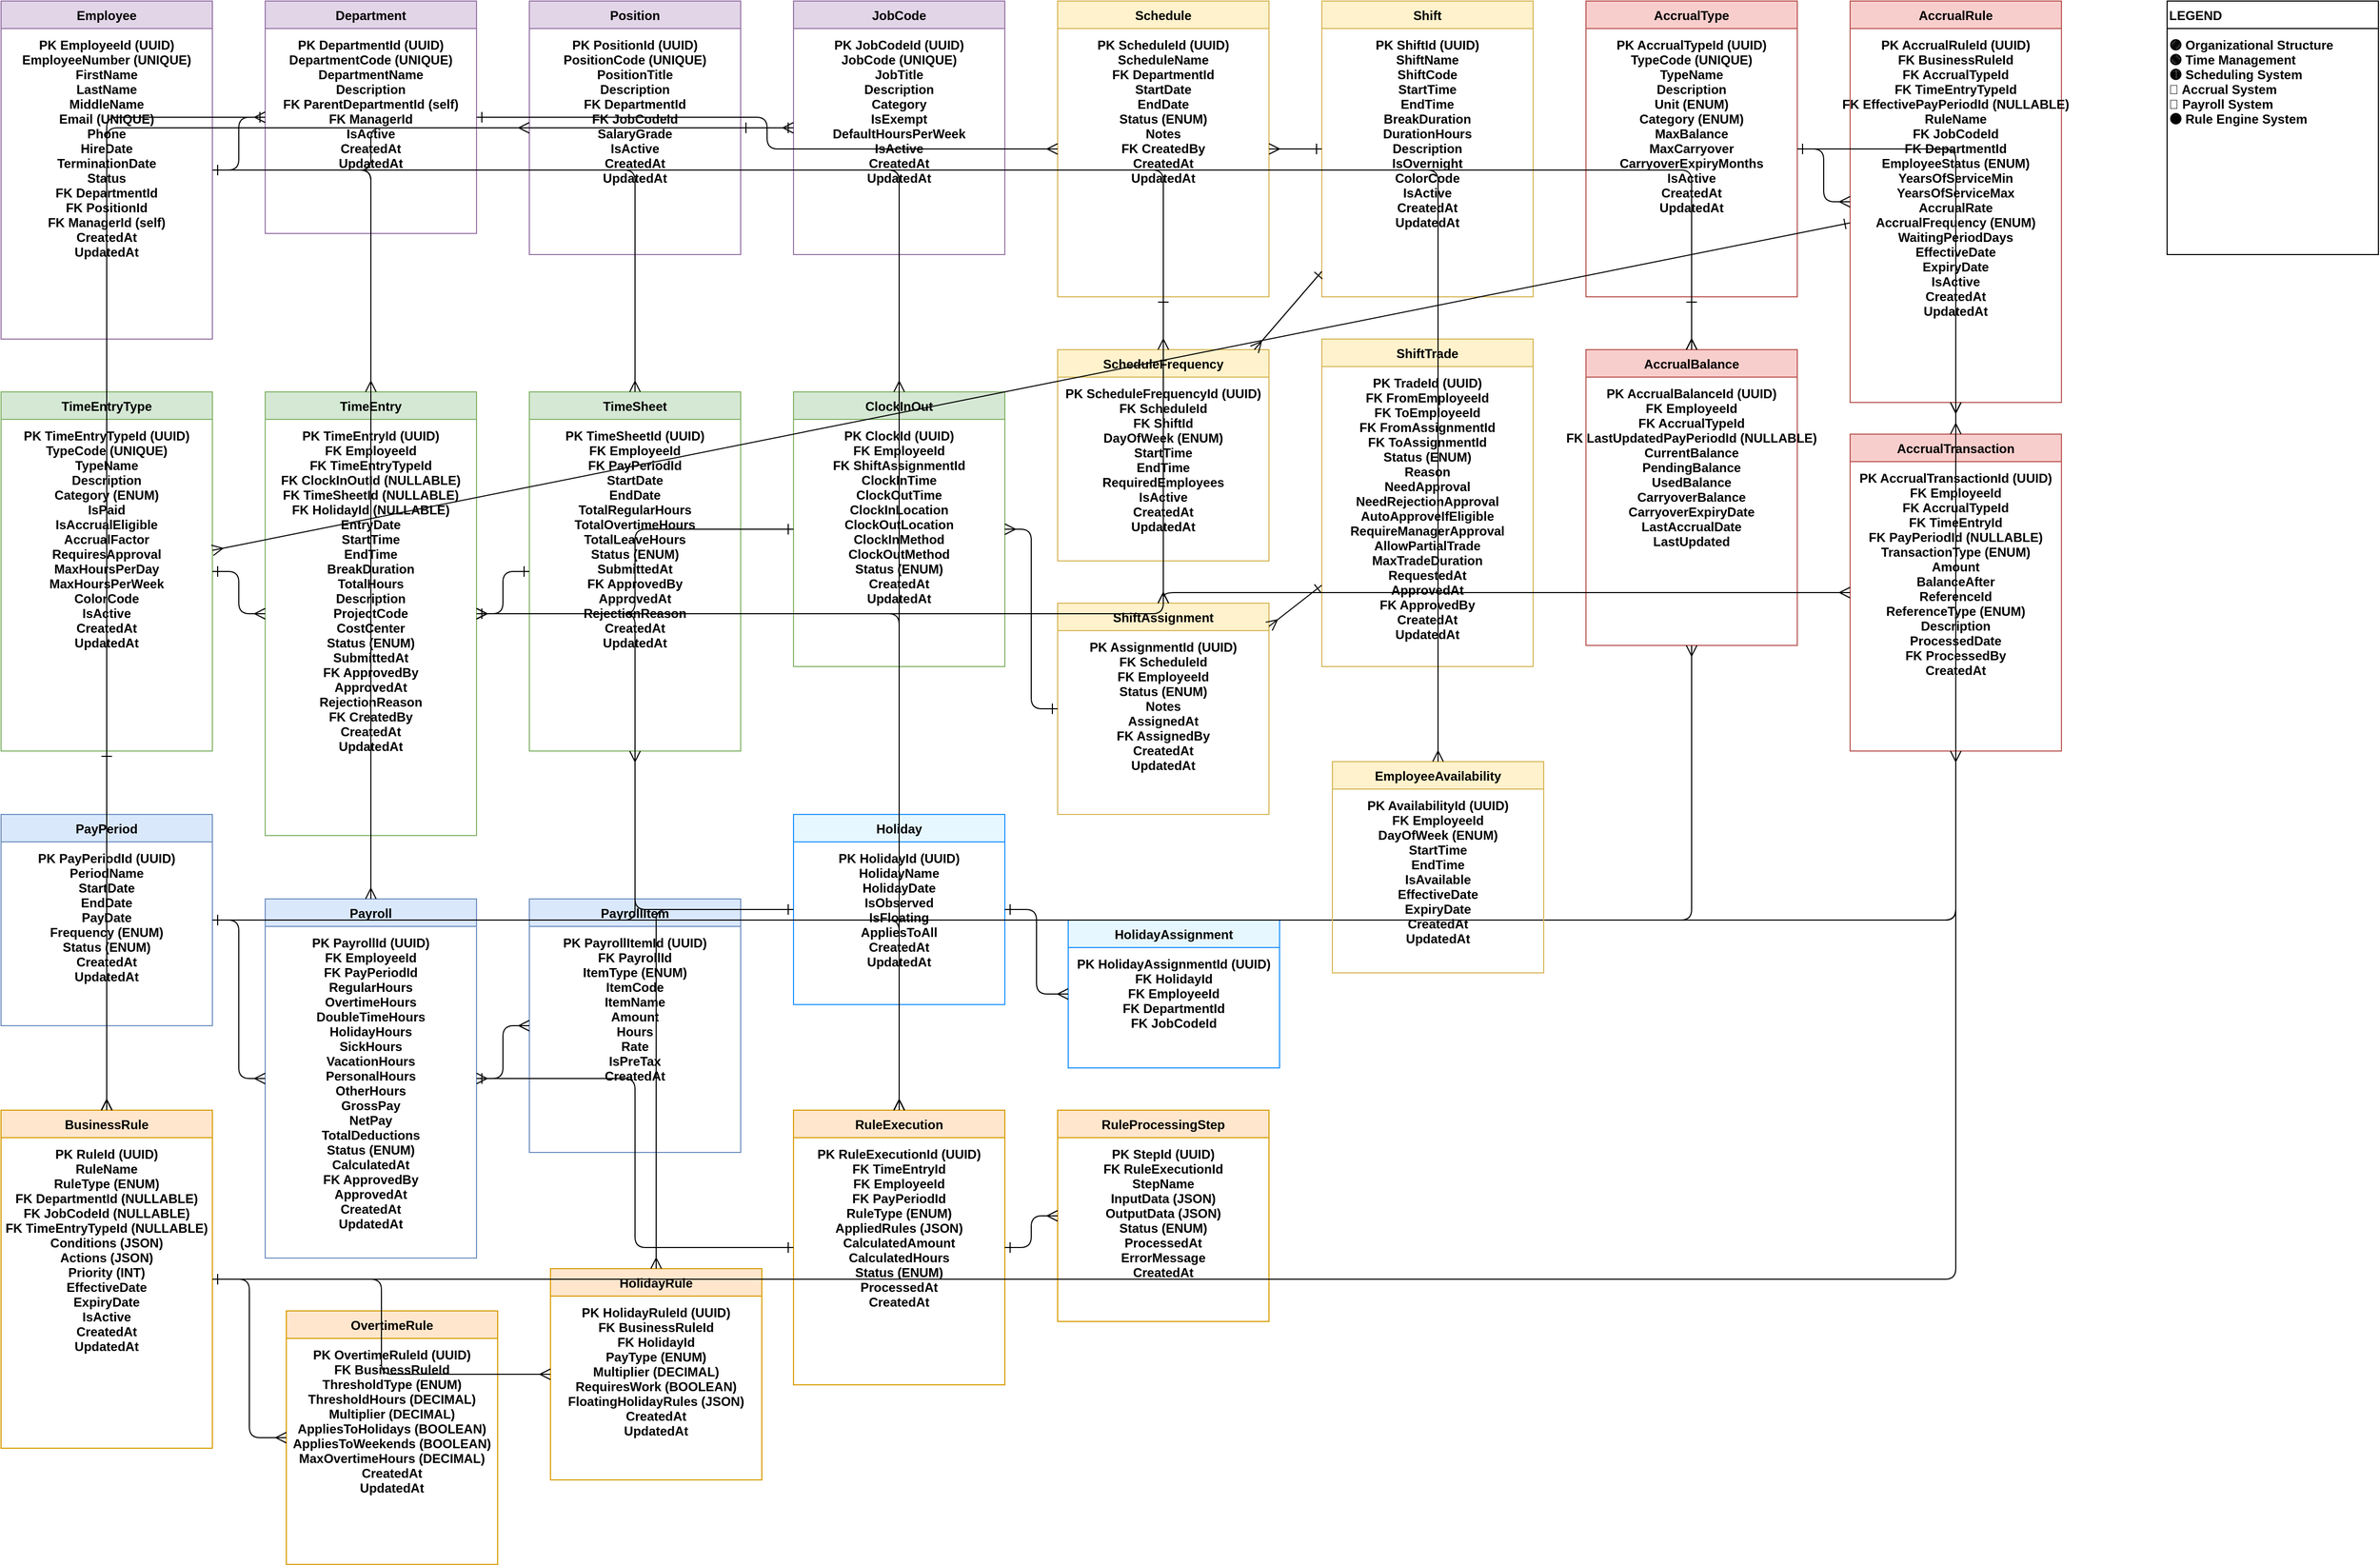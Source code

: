 <mxfile version="28.0.6">
  <diagram name="HR System ERD" id="hr-system-erd">
    <mxGraphModel dx="2075" dy="860" grid="1" gridSize="10" guides="1" tooltips="1" connect="1" arrows="1" fold="1" page="1" pageScale="1" pageWidth="3300" pageHeight="3000" math="0" shadow="0">
      <root>
        <mxCell id="0" />
        <mxCell id="1" parent="0" />
        <mxCell id="employee-entity" value="Employee&#xa;&#xa;PK EmployeeId (UUID)&#xa;EmployeeNumber (UNIQUE)&#xa;FirstName&#xa;LastName&#xa;MiddleName&#xa;Email (UNIQUE)&#xa;Phone&#xa;HireDate&#xa;TerminationDate&#xa;Status&#xa;FK DepartmentId&#xa;FK PositionId&#xa;FK ManagerId (self)&#xa;CreatedAt&#xa;UpdatedAt" style="swimlane;fontStyle=1;align=center;verticalAlign=top;childLayout=stackLayout;horizontal=1;startSize=26;horizontalStack=0;resizeParent=1;resizeParentMax=0;resizeLast=0;collapsible=1;marginBottom=0;fillColor=#e1d5e7;strokeColor=#9673a6;" parent="1" vertex="1">
          <mxGeometry x="50" y="50" width="200" height="320" as="geometry" />
        </mxCell>
        <mxCell id="department-entity" value="Department&#xa;&#xa;PK DepartmentId (UUID)&#xa;DepartmentCode (UNIQUE)&#xa;DepartmentName&#xa;Description&#xa;FK ParentDepartmentId (self)&#xa;FK ManagerId&#xa;IsActive&#xa;CreatedAt&#xa;UpdatedAt" style="swimlane;fontStyle=1;align=center;verticalAlign=top;childLayout=stackLayout;horizontal=1;startSize=26;horizontalStack=0;resizeParent=1;resizeParentMax=0;resizeLast=0;collapsible=1;marginBottom=0;fillColor=#e1d5e7;strokeColor=#9673a6;" parent="1" vertex="1">
          <mxGeometry x="300" y="50" width="200" height="220" as="geometry" />
        </mxCell>
        <mxCell id="position-entity" value="Position&#xa;&#xa;PK PositionId (UUID)&#xa;PositionCode (UNIQUE)&#xa;PositionTitle&#xa;Description&#xa;FK DepartmentId&#xa;FK JobCodeId&#xa;SalaryGrade&#xa;IsActive&#xa;CreatedAt&#xa;UpdatedAt" style="swimlane;fontStyle=1;align=center;verticalAlign=top;childLayout=stackLayout;horizontal=1;startSize=26;horizontalStack=0;resizeParent=1;resizeParentMax=0;resizeLast=0;collapsible=1;marginBottom=0;fillColor=#e1d5e7;strokeColor=#9673a6;" parent="1" vertex="1">
          <mxGeometry x="550" y="50" width="200" height="240" as="geometry" />
        </mxCell>
        <mxCell id="jobcode-entity" value="JobCode&#xa;&#xa;PK JobCodeId (UUID)&#xa;JobCode (UNIQUE)&#xa;JobTitle&#xa;Description&#xa;Category&#xa;IsExempt&#xa;DefaultHoursPerWeek&#xa;IsActive&#xa;CreatedAt&#xa;UpdatedAt" style="swimlane;fontStyle=1;align=center;verticalAlign=top;childLayout=stackLayout;horizontal=1;startSize=26;horizontalStack=0;resizeParent=1;resizeParentMax=0;resizeLast=0;collapsible=1;marginBottom=0;fillColor=#e1d5e7;strokeColor=#9673a6;" parent="1" vertex="1">
          <mxGeometry x="800" y="50" width="200" height="240" as="geometry" />
        </mxCell>
        <mxCell id="time-entry-type-entity" value="TimeEntryType&#xa;&#xa;PK TimeEntryTypeId (UUID)&#xa;TypeCode (UNIQUE)&#xa;TypeName&#xa;Description&#xa;Category (ENUM)&#xa;IsPaid&#xa;IsAccrualEligible&#xa;AccrualFactor&#xa;RequiresApproval&#xa;MaxHoursPerDay&#xa;MaxHoursPerWeek&#xa;ColorCode&#xa;IsActive&#xa;CreatedAt&#xa;UpdatedAt" style="swimlane;fontStyle=1;align=center;verticalAlign=top;childLayout=stackLayout;horizontal=1;startSize=26;horizontalStack=0;resizeParent=1;resizeParentMax=0;resizeLast=0;collapsible=1;marginBottom=0;fillColor=#d5e8d4;strokeColor=#82b366;" parent="1" vertex="1">
          <mxGeometry x="50" y="420" width="200" height="340" as="geometry" />
        </mxCell>
        <mxCell id="time-entry-entity" value="TimeEntry&#xa;&#xa;PK TimeEntryId (UUID)&#xa;FK EmployeeId&#xa;FK TimeEntryTypeId&#xa;FK ClockInOutId (NULLABLE)&#xa;FK TimeSheetId (NULLABLE)&#xa;FK HolidayId (NULLABLE)&#xa;EntryDate&#xa;StartTime&#xa;EndTime&#xa;BreakDuration&#xa;TotalHours&#xa;Description&#xa;ProjectCode&#xa;CostCenter&#xa;Status (ENUM)&#xa;SubmittedAt&#xa;FK ApprovedBy&#xa;ApprovedAt&#xa;RejectionReason&#xa;FK CreatedBy&#xa;CreatedAt&#xa;UpdatedAt" style="swimlane;fontStyle=1;align=center;verticalAlign=top;childLayout=stackLayout;horizontal=1;startSize=26;horizontalStack=0;resizeParent=1;resizeParentMax=0;resizeLast=0;collapsible=1;marginBottom=0;fillColor=#d5e8d4;strokeColor=#82b366;" parent="1" vertex="1">
          <mxGeometry x="300" y="420" width="200" height="420" as="geometry" />
        </mxCell>
        <mxCell id="timesheet-entity" value="TimeSheet&#xa;&#xa;PK TimeSheetId (UUID)&#xa;FK EmployeeId&#xa;FK PayPeriodId&#xa;StartDate&#xa;EndDate&#xa;TotalRegularHours&#xa;TotalOvertimeHours&#xa;TotalLeaveHours&#xa;Status (ENUM)&#xa;SubmittedAt&#xa;FK ApprovedBy&#xa;ApprovedAt&#xa;RejectionReason&#xa;CreatedAt&#xa;UpdatedAt" style="swimlane;fontStyle=1;align=center;verticalAlign=top;childLayout=stackLayout;horizontal=1;startSize=26;horizontalStack=0;resizeParent=1;resizeParentMax=0;collapsible=1;marginBottom=0;fillColor=#d5e8d4;strokeColor=#82b366;" parent="1" vertex="1">
          <mxGeometry x="550" y="420" width="200" height="340" as="geometry" />
        </mxCell>
        <mxCell id="clock-in-out-entity" value="ClockInOut&#xa;&#xa;PK ClockId (UUID)&#xa;FK EmployeeId&#xa;FK ShiftAssignmentId&#xa;ClockInTime&#xa;ClockOutTime&#xa;ClockInLocation&#xa;ClockOutLocation&#xa;ClockInMethod&#xa;ClockOutMethod&#xa;Status (ENUM)&#xa;CreatedAt&#xa;UpdatedAt" style="swimlane;fontStyle=1;align=center;verticalAlign=top;childLayout=stackLayout;horizontal=1;startSize=26;horizontalStack=0;resizeParent=1;resizeParentMax=0;resizeLast=0;collapsible=1;marginBottom=0;fillColor=#d5e8d4;strokeColor=#82b366;" vertex="1" parent="1">
          <mxGeometry x="800" y="420" width="200" height="260" as="geometry" />
        </mxCell>
        <mxCell id="schedule-entity" value="Schedule&#xa;&#xa;PK ScheduleId (UUID)&#xa;ScheduleName&#xa;FK DepartmentId&#xa;StartDate&#xa;EndDate&#xa;Status (ENUM)&#xa;Notes&#xa;FK CreatedBy&#xa;CreatedAt&#xa;UpdatedAt" style="swimlane;fontStyle=1;align=center;verticalAlign=top;childLayout=stackLayout;horizontal=1;startSize=26;horizontalStack=0;resizeParent=1;resizeParentMax=0;resizeLast=0;collapsible=1;marginBottom=0;fillColor=#fff2cc;strokeColor=#d6b656;" parent="1" vertex="1">
          <mxGeometry x="1050" y="50" width="200" height="280" as="geometry" />
        </mxCell>
        <mxCell id="shift-entity" value="Shift&#xa;&#xa;PK ShiftId (UUID)&#xa;ShiftName&#xa;ShiftCode&#xa;StartTime&#xa;EndTime&#xa;BreakDuration&#xa;DurationHours&#xa;Description&#xa;IsOvernight&#xa;ColorCode&#xa;IsActive&#xa;CreatedAt&#xa;UpdatedAt" style="swimlane;fontStyle=1;align=center;verticalAlign=top;childLayout=stackLayout;horizontal=1;startSize=26;horizontalStack=0;resizeParent=1;resizeParentMax=0;resizeLast=0;collapsible=1;marginBottom=0;fillColor=#fff2cc;strokeColor=#d6b656;" parent="1" vertex="1">
          <mxGeometry x="1300" y="50" width="200" height="280" as="geometry" />
        </mxCell>
        <mxCell id="schedule-frequency-entity" value="ScheduleFrequency&#xa;&#xa;PK ScheduleFrequencyId (UUID)&#xa;FK ScheduleId&#xa;FK ShiftId&#xa;DayOfWeek (ENUM)&#xa;StartTime&#xa;EndTime&#xa;RequiredEmployees&#xa;IsActive&#xa;CreatedAt&#xa;UpdatedAt" style="swimlane;fontStyle=1;align=center;verticalAlign=top;childLayout=stackLayout;horizontal=1;startSize=26;horizontalStack=0;resizeParent=1;resizeParentMax=0;resizeLast=0;collapsible=1;marginBottom=0;fillColor=#fff2cc;strokeColor=#d6b656;" vertex="1" parent="1">
          <mxGeometry x="1050" y="380" width="200" height="200" as="geometry" />
        </mxCell>
        <mxCell id="shift-assignment-entity" value="ShiftAssignment&#xa;&#xa;PK AssignmentId (UUID)&#xa;FK ScheduleId&#xa;FK EmployeeId&#xa;Status (ENUM)&#xa;Notes&#xa;AssignedAt&#xa;FK AssignedBy&#xa;CreatedAt&#xa;UpdatedAt" style="swimlane;fontStyle=1;align=center;verticalAlign=top;childLayout=stackLayout;horizontal=1;startSize=26;horizontalStack=0;resizeParent=1;resizeParentMax=0;resizeLast=0;collapsible=1;marginBottom=0;fillColor=#fff2cc;strokeColor=#d6b656;" vertex="1" parent="1">
          <mxGeometry x="1050" y="620" width="200" height="200" as="geometry" />
        </mxCell>
        <mxCell id="shift-trade-entity" value="ShiftTrade&#xa;&#xa;PK TradeId (UUID)&#xa;FK FromEmployeeId&#xa;FK ToEmployeeId&#xa;FK FromAssignmentId&#xa;FK ToAssignmentId&#xa;Status (ENUM)&#xa;Reason&#xa;NeedApproval&#xa;NeedRejectionApproval&#xa;AutoApproveIfEligible&#xa;RequireManagerApproval&#xa;AllowPartialTrade&#xa;MaxTradeDuration&#xa;RequestedAt&#xa;ApprovedAt&#xa;FK ApprovedBy&#xa;CreatedAt&#xa;UpdatedAt" style="swimlane;fontStyle=1;align=center;verticalAlign=top;childLayout=stackLayout;horizontal=1;startSize=26;horizontalStack=0;resizeParent=1;resizeParentMax=0;resizeLast=0;collapsible=1;marginBottom=0;fillColor=#fff2cc;strokeColor=#d6b656;" parent="1" vertex="1">
          <mxGeometry x="1300" y="370" width="200" height="310" as="geometry" />
        </mxCell>
        <mxCell id="accrual-type-entity" value="AccrualType&#xa;&#xa;PK AccrualTypeId (UUID)&#xa;TypeCode (UNIQUE)&#xa;TypeName&#xa;Description&#xa;Unit (ENUM)&#xa;Category (ENUM)&#xa;MaxBalance&#xa;MaxCarryover&#xa;CarryoverExpiryMonths&#xa;IsActive&#xa;CreatedAt&#xa;UpdatedAt" style="swimlane;fontStyle=1;align=center;verticalAlign=top;childLayout=stackLayout;horizontal=1;startSize=26;horizontalStack=0;resizeParent=1;resizeParentMax=0;resizeLast=0;collapsible=1;marginBottom=0;fillColor=#f8cecc;strokeColor=#b85450;" parent="1" vertex="1">
          <mxGeometry x="1550" y="50" width="200" height="280" as="geometry" />
        </mxCell>
        <mxCell id="accrual-rule-entity" value="AccrualRule&#xa;&#xa;PK AccrualRuleId (UUID)&#xa;FK BusinessRuleId&#xa;FK AccrualTypeId&#xa;FK TimeEntryTypeId&#xa;FK EffectivePayPeriodId (NULLABLE)&#xa;RuleName&#xa;FK JobCodeId&#xa;FK DepartmentId&#xa;EmployeeStatus (ENUM)&#xa;YearsOfServiceMin&#xa;YearsOfServiceMax&#xa;AccrualRate&#xa;AccrualFrequency (ENUM)&#xa;WaitingPeriodDays&#xa;EffectiveDate&#xa;ExpiryDate&#xa;IsActive&#xa;CreatedAt&#xa;UpdatedAt" style="swimlane;fontStyle=1;align=center;verticalAlign=top;childLayout=stackLayout;horizontal=1;startSize=26;horizontalStack=0;resizeParent=1;resizeParentMax=0;resizeLast=0;collapsible=1;marginBottom=0;fillColor=#f8cecc;strokeColor=#b85450;" parent="1" vertex="1">
          <mxGeometry x="1800" y="50" width="200" height="380" as="geometry" />
        </mxCell>
        <mxCell id="accrual-balance-entity" value="AccrualBalance&#xa;&#xa;PK AccrualBalanceId (UUID)&#xa;FK EmployeeId&#xa;FK AccrualTypeId&#xa;FK LastUpdatedPayPeriodId (NULLABLE)&#xa;CurrentBalance&#xa;PendingBalance&#xa;UsedBalance&#xa;CarryoverBalance&#xa;CarryoverExpiryDate&#xa;LastAccrualDate&#xa;LastUpdated" style="swimlane;fontStyle=1;align=center;verticalAlign=top;childLayout=stackLayout;horizontal=1;startSize=26;horizontalStack=0;resizeParent=1;resizeParentMax=0;resizeLast=0;collapsible=1;marginBottom=0;fillColor=#f8cecc;strokeColor=#b85450;" parent="1" vertex="1">
          <mxGeometry x="1550" y="380" width="200" height="280" as="geometry" />
        </mxCell>
        <mxCell id="accrual-transaction-entity" value="AccrualTransaction&#xa;&#xa;PK AccrualTransactionId (UUID)&#xa;FK EmployeeId&#xa;FK AccrualTypeId&#xa;FK TimeEntryId&#xa;FK PayPeriodId (NULLABLE)&#xa;TransactionType (ENUM)&#xa;Amount&#xa;BalanceAfter&#xa;ReferenceId&#xa;ReferenceType (ENUM)&#xa;Description&#xa;ProcessedDate&#xa;FK ProcessedBy&#xa;CreatedAt" style="swimlane;fontStyle=1;align=center;verticalAlign=top;childLayout=stackLayout;horizontal=1;startSize=26;horizontalStack=0;resizeParent=1;resizeParentMax=0;resizeLast=0;collapsible=1;marginBottom=0;fillColor=#f8cecc;strokeColor=#b85450;" parent="1" vertex="1">
          <mxGeometry x="1800" y="460" width="200" height="300" as="geometry" />
        </mxCell>
        <mxCell id="pay-period-entity" value="PayPeriod&#xa;&#xa;PK PayPeriodId (UUID)&#xa;PeriodName&#xa;StartDate&#xa;EndDate&#xa;PayDate&#xa;Frequency (ENUM)&#xa;Status (ENUM)&#xa;CreatedAt&#xa;UpdatedAt" style="swimlane;fontStyle=1;align=center;verticalAlign=top;childLayout=stackLayout;horizontal=1;startSize=26;horizontalStack=0;resizeParent=1;resizeParentMax=0;resizeLast=0;collapsible=1;marginBottom=0;fillColor=#dae8fc;strokeColor=#6c8ebf;" parent="1" vertex="1">
          <mxGeometry x="50" y="820" width="200" height="200" as="geometry" />
        </mxCell>
        <mxCell id="payroll-entity" value="Payroll&#xa;&#xa;PK PayrollId (UUID)&#xa;FK EmployeeId&#xa;FK PayPeriodId&#xa;RegularHours&#xa;OvertimeHours&#xa;DoubleTimeHours&#xa;HolidayHours&#xa;SickHours&#xa;VacationHours&#xa;PersonalHours&#xa;OtherHours&#xa;GrossPay&#xa;NetPay&#xa;TotalDeductions&#xa;Status (ENUM)&#xa;CalculatedAt&#xa;FK ApprovedBy&#xa;ApprovedAt&#xa;CreatedAt&#xa;UpdatedAt" style="swimlane;fontStyle=1;align=center;verticalAlign=top;childLayout=stackLayout;horizontal=1;startSize=26;horizontalStack=0;resizeParent=1;resizeParentMax=0;resizeLast=0;collapsible=1;marginBottom=0;fillColor=#dae8fc;strokeColor=#6c8ebf;" parent="1" vertex="1">
          <mxGeometry x="300" y="900" width="200" height="340" as="geometry" />
        </mxCell>
        <mxCell id="payroll-item-entity" value="PayrollItem&#xa;&#xa;PK PayrollItemId (UUID)&#xa;FK PayrollId&#xa;ItemType (ENUM)&#xa;ItemCode&#xa;ItemName&#xa;Amount&#xa;Hours&#xa;Rate&#xa;IsPreTax&#xa;CreatedAt" style="swimlane;fontStyle=1;align=center;verticalAlign=top;childLayout=stackLayout;horizontal=1;startSize=26;horizontalStack=0;resizeParent=1;resizeParentMax=0;resizeLast=0;collapsible=1;marginBottom=0;fillColor=#dae8fc;strokeColor=#6c8ebf;" parent="1" vertex="1">
          <mxGeometry x="550" y="900" width="200" height="240" as="geometry" />
        </mxCell>
        <mxCell id="holiday-entity" value="Holiday&#xa;&#xa;PK HolidayId (UUID)&#xa;HolidayName&#xa;HolidayDate&#xa;IsObserved&#xa;IsFloating&#xa;AppliesToAll&#xa;CreatedAt&#xa;UpdatedAt" style="swimlane;fontStyle=1;align=center;verticalAlign=top;childLayout=stackLayout;horizontal=1;startSize=26;horizontalStack=0;resizeParent=1;resizeParentMax=0;resizeLast=0;collapsible=1;marginBottom=0;fillColor=#e6f7ff;strokeColor=#1890ff;" parent="1" vertex="1">
          <mxGeometry x="800" y="820" width="200" height="180" as="geometry" />
        </mxCell>
        <mxCell id="holiday-assignment-entity" value="HolidayAssignment&#xa;&#xa;PK HolidayAssignmentId (UUID)&#xa;FK HolidayId&#xa;FK EmployeeId&#xa;FK DepartmentId&#xa;FK JobCodeId" style="swimlane;fontStyle=1;align=center;verticalAlign=top;childLayout=stackLayout;horizontal=1;startSize=26;horizontalStack=0;resizeParent=1;resizeParentMax=0;resizeLast=0;collapsible=1;marginBottom=0;fillColor=#e6f7ff;strokeColor=#1890ff;" parent="1" vertex="1">
          <mxGeometry x="1060" y="920" width="200" height="140" as="geometry" />
        </mxCell>
        <mxCell id="emp-dept-rel" value="" style="endArrow=ERmany;startArrow=ERone;endFill=0;startFill=0;endSize=8;startSize=8;edgeStyle=orthogonalEdgeStyle;" parent="1" source="employee-entity" target="department-entity" edge="1">
          <mxGeometry width="100" height="100" relative="1" as="geometry">
            <mxPoint x="250" y="150" as="sourcePoint" />
            <mxPoint x="300" y="150" as="targetPoint" />
          </mxGeometry>
        </mxCell>
        <mxCell id="emp-pos-rel" value="" style="endArrow=ERmany;startArrow=ERone;endFill=0;startFill=0;endSize=8;startSize=8;edgeStyle=orthogonalEdgeStyle;" parent="1" source="employee-entity" target="position-entity" edge="1">
          <mxGeometry width="100" height="100" relative="1" as="geometry">
            <mxPoint x="250" y="180" as="sourcePoint" />
            <mxPoint x="550" y="180" as="targetPoint" />
          </mxGeometry>
        </mxCell>
        <mxCell id="pos-job-rel" value="" style="endArrow=ERmany;startArrow=ERone;endFill=0;startFill=0;endSize=8;startSize=8;edgeStyle=orthogonalEdgeStyle;" parent="1" source="position-entity" target="jobcode-entity" edge="1">
          <mxGeometry width="100" height="100" relative="1" as="geometry">
            <mxPoint x="750" y="150" as="sourcePoint" />
            <mxPoint x="800" y="150" as="targetPoint" />
          </mxGeometry>
        </mxCell>
        <mxCell id="emp-time-rel" value="" style="endArrow=ERmany;startArrow=ERone;endFill=0;startFill=0;endSize=8;startSize=8;edgeStyle=orthogonalEdgeStyle;" parent="1" source="employee-entity" target="time-entry-entity" edge="1">
          <mxGeometry width="100" height="100" relative="1" as="geometry">
            <mxPoint x="150" y="370" as="sourcePoint" />
            <mxPoint x="300" y="500" as="targetPoint" />
          </mxGeometry>
        </mxCell>
        <mxCell id="type-entry-rel" value="" style="endArrow=ERmany;startArrow=ERone;endFill=0;startFill=0;endSize=8;startSize=8;edgeStyle=orthogonalEdgeStyle;" parent="1" source="time-entry-type-entity" target="time-entry-entity" edge="1">
          <mxGeometry width="100" height="100" relative="1" as="geometry">
            <mxPoint x="250" y="600" as="sourcePoint" />
            <mxPoint x="300" y="600" as="targetPoint" />
          </mxGeometry>
        </mxCell>
        <mxCell id="emp-sheet-rel" value="" style="endArrow=ERmany;startArrow=ERone;endFill=0;startFill=0;endSize=8;startSize=8;edgeStyle=orthogonalEdgeStyle;" parent="1" source="employee-entity" target="timesheet-entity" edge="1">
          <mxGeometry width="100" height="100" relative="1" as="geometry">
            <mxPoint x="250" y="300" as="sourcePoint" />
            <mxPoint x="550" y="500" as="targetPoint" />
          </mxGeometry>
        </mxCell>
        <mxCell id="emp-clock-rel" value="" style="endArrow=ERmany;startArrow=ERone;endFill=0;startFill=0;endSize=8;startSize=8;edgeStyle=orthogonalEdgeStyle;" parent="1" source="employee-entity" target="clock-in-out-entity" edge="1">
          <mxGeometry width="100" height="100" relative="1" as="geometry">
            <mxPoint x="250" y="250" as="sourcePoint" />
            <mxPoint x="800" y="500" as="targetPoint" />
          </mxGeometry>
        </mxCell>
        <mxCell id="assignment-clock-rel" value="" style="endArrow=ERmany;startArrow=ERone;endFill=0;startFill=0;endSize=8;startSize=8;edgeStyle=orthogonalEdgeStyle;" edge="1" parent="1" source="shift-assignment-entity" target="clock-in-out-entity">
          <mxGeometry width="100" height="100" relative="1" as="geometry">
            <mxPoint x="1000" y="480" as="sourcePoint" />
            <mxPoint x="800" y="500" as="targetPoint" />
          </mxGeometry>
        </mxCell>
        <mxCell id="dept-sched-rel" value="" style="endArrow=ERmany;startArrow=ERone;endFill=0;startFill=0;endSize=8;startSize=8;edgeStyle=orthogonalEdgeStyle;" edge="1" parent="1" source="department-entity" target="schedule-entity">
          <mxGeometry width="100" height="100" relative="1" as="geometry">
            <mxPoint x="500" y="150" as="sourcePoint" />
            <mxPoint x="1050" y="150" as="targetPoint" />
          </mxGeometry>
        </mxCell>
        <mxCell id="emp-assignment-rel" value="" style="endArrow=ERmany;startArrow=ERone;endFill=0;startFill=0;endSize=8;startSize=8;edgeStyle=orthogonalEdgeStyle;" edge="1" parent="1" source="employee-entity" target="shift-assignment-entity">
          <mxGeometry width="100" height="100" relative="1" as="geometry">
            <mxPoint x="250" y="200" as="sourcePoint" />
            <mxPoint x="1050" y="480" as="targetPoint" />
          </mxGeometry>
        </mxCell>
        <mxCell id="shift-schedule-rel" value="" style="endArrow=ERmany;startArrow=ERone;endFill=0;startFill=0;endSize=8;startSize=8;edgeStyle=orthogonalEdgeStyle;" edge="1" parent="1" source="shift-entity" target="schedule-entity">
          <mxGeometry width="100" height="100" relative="1" as="geometry">
            <mxPoint x="1300" y="180" as="sourcePoint" />
            <mxPoint x="1050" y="180" as="targetPoint" />
          </mxGeometry>
        </mxCell>
        <mxCell id="sched-schedule-freq-rel" value="" style="endArrow=ERmany;startArrow=ERone;endFill=0;startFill=0;endSize=8;startSize=8;edgeStyle=orthogonalEdgeStyle;" edge="1" parent="1" source="schedule-entity" target="schedule-frequency-entity">
          <mxGeometry width="100" height="100" relative="1" as="geometry">
            <mxPoint x="1150" y="330" as="sourcePoint" />
            <mxPoint x="1150" y="380" as="targetPoint" />
          </mxGeometry>
        </mxCell>
        <mxCell id="schedule-freq-shift-rel" value="" style="endArrow=ERone;startArrow=ERmany;endFill=0;startFill=0;endSize=8;startSize=8;" edge="1" parent="1" source="schedule-frequency-entity" target="shift-entity">
          <mxGeometry width="100" height="100" relative="1" as="geometry">
            <mxPoint x="1250" y="480" as="sourcePoint" />
            <mxPoint x="1300" y="180" as="targetPoint" />
          </mxGeometry>
        </mxCell>
        <mxCell id="sched-assignment-rel" value="" style="endArrow=ERmany;startArrow=ERone;endFill=0;startFill=0;endSize=8;startSize=8;edgeStyle=orthogonalEdgeStyle;" edge="1" parent="1" source="schedule-entity" target="shift-assignment-entity">
          <mxGeometry width="100" height="100" relative="1" as="geometry">
            <mxPoint x="1150" y="330" as="sourcePoint" />
            <mxPoint x="1150" y="620" as="targetPoint" />
          </mxGeometry>
        </mxCell>
        <mxCell id="assignment-trade-rel" value="" style="endArrow=ERone;startArrow=ERmany;endFill=0;startFill=0;endSize=8;startSize=8;" edge="1" parent="1" source="shift-assignment-entity" target="shift-trade-entity">
          <mxGeometry width="100" height="100" relative="1" as="geometry">
            <mxPoint x="1250" y="480" as="sourcePoint" />
            <mxPoint x="1300" y="480" as="targetPoint" />
          </mxGeometry>
        </mxCell>
        <mxCell id="emp-balance-rel" value="" style="endArrow=ERmany;startArrow=ERone;endFill=0;startFill=0;endSize=8;startSize=8;edgeStyle=orthogonalEdgeStyle;" parent="1" source="employee-entity" target="accrual-balance-entity" edge="1">
          <mxGeometry width="100" height="100" relative="1" as="geometry">
            <mxPoint x="250" y="300" as="sourcePoint" />
            <mxPoint x="1550" y="500" as="targetPoint" />
          </mxGeometry>
        </mxCell>
        <mxCell id="type-rule-rel" value="" style="endArrow=ERmany;startArrow=ERone;endFill=0;startFill=0;endSize=8;startSize=8;edgeStyle=orthogonalEdgeStyle;" parent="1" source="accrual-type-entity" target="accrual-rule-entity" edge="1">
          <mxGeometry width="100" height="100" relative="1" as="geometry">
            <mxPoint x="1750" y="200" as="sourcePoint" />
            <mxPoint x="1800" y="200" as="targetPoint" />
          </mxGeometry>
        </mxCell>
        <mxCell id="time-type-rule-rel" value="" style="endArrow=ERone;startArrow=ERmany;endFill=0;startFill=0;endSize=8;startSize=8;" edge="1" parent="1" source="time-entry-type-entity" target="accrual-rule-entity">
          <mxGeometry width="100" height="100" relative="1" as="geometry">
            <mxPoint x="250" y="600" as="sourcePoint" />
            <mxPoint x="1800" y="300" as="targetPoint" />
          </mxGeometry>
        </mxCell>
        <mxCell id="type-balance-rel" value="" style="endArrow=ERmany;startArrow=ERone;endFill=0;startFill=0;endSize=8;startSize=8;edgeStyle=orthogonalEdgeStyle;" parent="1" source="accrual-type-entity" target="accrual-balance-entity" edge="1">
          <mxGeometry width="100" height="100" relative="1" as="geometry">
            <mxPoint x="1650" y="330" as="sourcePoint" />
            <mxPoint x="1650" y="380" as="targetPoint" />
          </mxGeometry>
        </mxCell>
        <mxCell id="type-trans-rel" value="" style="endArrow=ERmany;startArrow=ERone;endFill=0;startFill=0;endSize=8;startSize=8;edgeStyle=orthogonalEdgeStyle;" parent="1" source="accrual-type-entity" target="accrual-transaction-entity" edge="1">
          <mxGeometry width="100" height="100" relative="1" as="geometry">
            <mxPoint x="1750" y="300" as="sourcePoint" />
            <mxPoint x="1800" y="600" as="targetPoint" />
          </mxGeometry>
        </mxCell>
        <mxCell id="time-entry-accrual-rel" value="" style="endArrow=ERmany;startArrow=ERone;endFill=0;startFill=0;endSize=8;startSize=8;edgeStyle=orthogonalEdgeStyle;" edge="1" parent="1" source="time-entry-entity" target="accrual-transaction-entity">
          <mxGeometry width="100" height="100" relative="1" as="geometry">
            <mxPoint x="500" y="600" as="sourcePoint" />
            <mxPoint x="1800" y="600" as="targetPoint" />
          </mxGeometry>
        </mxCell>
        <mxCell id="clock-time-entry-rel" value="" style="endArrow=ERone;startArrow=ERone;endFill=0;startFill=0;endSize=8;startSize=8;edgeStyle=orthogonalEdgeStyle;" edge="1" parent="1" source="clock-in-out-entity" target="time-entry-entity">
          <mxGeometry width="100" height="100" relative="1" as="geometry">
            <mxPoint x="900" y="500" as="sourcePoint" />
            <mxPoint x="300" y="500" as="targetPoint" />
          </mxGeometry>
        </mxCell>
        <mxCell id="timesheet-time-entry-rel" value="" style="endArrow=ERmany;startArrow=ERone;endFill=0;startFill=0;endSize=8;startSize=8;edgeStyle=orthogonalEdgeStyle;" edge="1" parent="1" source="timesheet-entity" target="time-entry-entity">
          <mxGeometry width="100" height="100" relative="1" as="geometry">
            <mxPoint x="550" y="500" as="sourcePoint" />
            <mxPoint x="500" y="500" as="targetPoint" />
          </mxGeometry>
        </mxCell>
        <mxCell id="emp-payroll-rel" value="" style="endArrow=ERmany;startArrow=ERone;endFill=0;startFill=0;endSize=8;startSize=8;edgeStyle=orthogonalEdgeStyle;" parent="1" source="employee-entity" target="payroll-entity" edge="1">
          <mxGeometry width="100" height="100" relative="1" as="geometry">
            <mxPoint x="150" y="370" as="sourcePoint" />
            <mxPoint x="300" y="900" as="targetPoint" />
          </mxGeometry>
        </mxCell>
        <mxCell id="period-payroll-rel" value="" style="endArrow=ERmany;startArrow=ERone;endFill=0;startFill=0;endSize=8;startSize=8;edgeStyle=orthogonalEdgeStyle;" parent="1" source="pay-period-entity" target="payroll-entity" edge="1">
          <mxGeometry width="100" height="100" relative="1" as="geometry">
            <mxPoint x="250" y="950" as="sourcePoint" />
            <mxPoint x="300" y="1000" as="targetPoint" />
          </mxGeometry>
        </mxCell>
        <mxCell id="period-sheet-rel" value="" style="endArrow=ERmany;startArrow=ERone;endFill=0;startFill=0;endSize=8;startSize=8;edgeStyle=orthogonalEdgeStyle;" parent="1" source="pay-period-entity" target="timesheet-entity" edge="1">
          <mxGeometry width="100" height="100" relative="1" as="geometry">
            <mxPoint x="250" y="820" as="sourcePoint" />
            <mxPoint x="550" y="700" as="targetPoint" />
          </mxGeometry>
        </mxCell>
        <mxCell id="payroll-item-rel" value="" style="endArrow=ERmany;startArrow=ERone;endFill=0;startFill=0;endSize=8;startSize=8;edgeStyle=orthogonalEdgeStyle;" parent="1" source="payroll-entity" target="payroll-item-entity" edge="1">
          <mxGeometry width="100" height="100" relative="1" as="geometry">
            <mxPoint x="500" y="1000" as="sourcePoint" />
            <mxPoint x="550" y="1000" as="targetPoint" />
          </mxGeometry>
        </mxCell>
        <mxCell id="holiday-assign-rel" value="" style="endArrow=ERmany;startArrow=ERone;endFill=0;startFill=0;endSize=8;startSize=8;edgeStyle=orthogonalEdgeStyle;" parent="1" source="holiday-entity" target="holiday-assignment-entity" edge="1">
          <mxGeometry width="100" height="100" relative="1" as="geometry">
            <mxPoint x="1000" y="880" as="sourcePoint" />
            <mxPoint x="1050" y="880" as="targetPoint" />
          </mxGeometry>
        </mxCell>
        <mxCell id="holiday-time-entry-rel" value="" style="endArrow=ERmany;startArrow=ERone;endFill=0;startFill=0;endSize=8;startSize=8;edgeStyle=orthogonalEdgeStyle;" edge="1" parent="1" source="holiday-entity" target="time-entry-entity">
          <mxGeometry width="100" height="100" relative="1" as="geometry">
            <mxPoint x="800" y="820" as="sourcePoint" />
            <mxPoint x="300" y="500" as="targetPoint" />
          </mxGeometry>
        </mxCell>
        <mxCell id="period-accrual-transaction-rel" value="" style="endArrow=ERmany;startArrow=ERone;endFill=0;startFill=0;endSize=8;startSize=8;edgeStyle=orthogonalEdgeStyle;" edge="1" parent="1" source="pay-period-entity" target="accrual-transaction-entity">
          <mxGeometry width="100" height="100" relative="1" as="geometry">
            <mxPoint x="250" y="820" as="sourcePoint" />
            <mxPoint x="1800" y="460" as="targetPoint" />
          </mxGeometry>
        </mxCell>
        <mxCell id="period-accrual-balance-rel" value="" style="endArrow=ERmany;startArrow=ERone;endFill=0;startFill=0;endSize=8;startSize=8;edgeStyle=orthogonalEdgeStyle;" edge="1" parent="1" source="pay-period-entity" target="accrual-balance-entity">
          <mxGeometry width="100" height="100" relative="1" as="geometry">
            <mxPoint x="250" y="820" as="sourcePoint" />
            <mxPoint x="1550" y="380" as="targetPoint" />
          </mxGeometry>
        </mxCell>
        <mxCell id="period-accrual-rule-rel" value="" style="endArrow=ERmany;startArrow=ERone;endFill=0;startFill=0;endSize=8;startSize=8;edgeStyle=orthogonalEdgeStyle;" edge="1" parent="1" source="pay-period-entity" target="accrual-rule-entity">
          <mxGeometry width="100" height="100" relative="1" as="geometry">
            <mxPoint x="250" y="820" as="sourcePoint" />
            <mxPoint x="1800" y="50" as="targetPoint" />
          </mxGeometry>
        </mxCell>
        <mxCell id="employee-availability-entity" value="EmployeeAvailability&#xa;&#xa;PK AvailabilityId (UUID)&#xa;FK EmployeeId&#xa;DayOfWeek (ENUM)&#xa;StartTime&#xa;EndTime&#xa;IsAvailable&#xa;EffectiveDate&#xa;ExpiryDate&#xa;CreatedAt&#xa;UpdatedAt" style="swimlane;fontStyle=1;align=center;verticalAlign=top;childLayout=stackLayout;horizontal=1;startSize=26;horizontalStack=0;resizeParent=1;resizeParentMax=0;resizeLast=0;collapsible=1;marginBottom=0;fillColor=#fff2cc;strokeColor=#d6b656;" parent="1" vertex="1">
          <mxGeometry x="1310" y="770" width="200" height="200" as="geometry" />
        </mxCell>
        <mxCell id="emp-avail-rel" value="" style="endArrow=ERmany;startArrow=ERone;endFill=0;startFill=0;endSize=8;startSize=8;edgeStyle=orthogonalEdgeStyle;" parent="1" source="employee-entity" target="employee-availability-entity" edge="1">
          <mxGeometry width="100" height="100" relative="1" as="geometry">
            <mxPoint x="250" y="300" as="sourcePoint" />
            <mxPoint x="1300" y="520" as="targetPoint" />
          </mxGeometry>
        </mxCell>
        <mxCell id="business-rule-entity" value="BusinessRule&#xa;&#xa;PK RuleId (UUID)&#xa;RuleName&#xa;RuleType (ENUM)&#xa;FK DepartmentId (NULLABLE)&#xa;FK JobCodeId (NULLABLE)&#xa;FK TimeEntryTypeId (NULLABLE)&#xa;Conditions (JSON)&#xa;Actions (JSON)&#xa;Priority (INT)&#xa;EffectiveDate&#xa;ExpiryDate&#xa;IsActive&#xa;CreatedAt&#xa;UpdatedAt" style="swimlane;fontStyle=1;align=center;verticalAlign=top;childLayout=stackLayout;horizontal=1;startSize=26;horizontalStack=0;resizeParent=1;resizeParentMax=0;resizeLast=0;collapsible=1;marginBottom=0;fillColor=#ffe6cc;strokeColor=#d79b00;" vertex="1" parent="1">
          <mxGeometry x="50" y="1100" width="200" height="320" as="geometry" />
        </mxCell>
        <mxCell id="overtime-rule-entity" value="OvertimeRule&#xa;&#xa;PK OvertimeRuleId (UUID)&#xa;FK BusinessRuleId&#xa;ThresholdType (ENUM)&#xa;ThresholdHours (DECIMAL)&#xa;Multiplier (DECIMAL)&#xa;AppliesToHolidays (BOOLEAN)&#xa;AppliesToWeekends (BOOLEAN)&#xa;MaxOvertimeHours (DECIMAL)&#xa;CreatedAt&#xa;UpdatedAt" style="swimlane;fontStyle=1;align=center;verticalAlign=top;childLayout=stackLayout;horizontal=1;startSize=26;horizontalStack=0;resizeParent=1;resizeParentMax=0;resizeLast=0;collapsible=1;marginBottom=0;fillColor=#ffe6cc;strokeColor=#d79b00;" vertex="1" parent="1">
          <mxGeometry x="320" y="1290" width="200" height="240" as="geometry" />
        </mxCell>
        <mxCell id="holiday-rule-entity" value="HolidayRule&#xa;&#xa;PK HolidayRuleId (UUID)&#xa;FK BusinessRuleId&#xa;FK HolidayId&#xa;PayType (ENUM)&#xa;Multiplier (DECIMAL)&#xa;RequiresWork (BOOLEAN)&#xa;FloatingHolidayRules (JSON)&#xa;CreatedAt&#xa;UpdatedAt" style="swimlane;fontStyle=1;align=center;verticalAlign=top;childLayout=stackLayout;horizontal=1;startSize=26;horizontalStack=0;resizeParent=1;resizeParentMax=0;resizeLast=0;collapsible=1;marginBottom=0;fillColor=#ffe6cc;strokeColor=#d79b00;" vertex="1" parent="1">
          <mxGeometry x="570" y="1250" width="200" height="200" as="geometry" />
        </mxCell>
        <mxCell id="rule-execution-entity" value="RuleExecution&#xa;&#xa;PK RuleExecutionId (UUID)&#xa;FK TimeEntryId&#xa;FK EmployeeId&#xa;FK PayPeriodId&#xa;RuleType (ENUM)&#xa;AppliedRules (JSON)&#xa;CalculatedAmount&#xa;CalculatedHours&#xa;Status (ENUM)&#xa;ProcessedAt&#xa;CreatedAt" style="swimlane;fontStyle=1;align=center;verticalAlign=top;childLayout=stackLayout;horizontal=1;startSize=26;horizontalStack=0;resizeParent=1;resizeParentMax=0;resizeLast=0;collapsible=1;marginBottom=0;fillColor=#ffe6cc;strokeColor=#d79b00;" vertex="1" parent="1">
          <mxGeometry x="800" y="1100" width="200" height="260" as="geometry" />
        </mxCell>
        <mxCell id="rule-processing-step-entity" value="RuleProcessingStep&#xa;&#xa;PK StepId (UUID)&#xa;FK RuleExecutionId&#xa;StepName&#xa;InputData (JSON)&#xa;OutputData (JSON)&#xa;Status (ENUM)&#xa;ProcessedAt&#xa;ErrorMessage&#xa;CreatedAt" style="swimlane;fontStyle=1;align=center;verticalAlign=top;childLayout=stackLayout;horizontal=1;startSize=26;horizontalStack=0;resizeParent=1;resizeLast=0;collapsible=1;marginBottom=0;fillColor=#ffe6cc;strokeColor=#d79b00;" vertex="1" parent="1">
          <mxGeometry x="1050" y="1100" width="200" height="200" as="geometry" />
        </mxCell>
        <mxCell id="business-rule-overtime-rel" value="" style="endArrow=ERmany;startArrow=ERone;endFill=0;startFill=0;endSize=8;startSize=8;edgeStyle=orthogonalEdgeStyle;" edge="1" parent="1" source="business-rule-entity" target="overtime-rule-entity">
          <mxGeometry width="100" height="100" relative="1" as="geometry">
            <mxPoint x="250" y="1200" as="sourcePoint" />
            <mxPoint x="300" y="1200" as="targetPoint" />
          </mxGeometry>
        </mxCell>
        <mxCell id="business-rule-holiday-rel" value="" style="endArrow=ERmany;startArrow=ERone;endFill=0;startFill=0;endSize=8;startSize=8;edgeStyle=orthogonalEdgeStyle;" edge="1" parent="1" source="business-rule-entity" target="holiday-rule-entity">
          <mxGeometry width="100" height="100" relative="1" as="geometry">
            <mxPoint x="250" y="1200" as="sourcePoint" />
            <mxPoint x="550" y="1200" as="targetPoint" />
          </mxGeometry>
        </mxCell>
        <mxCell id="business-rule-accrual-rel" value="" style="endArrow=ERmany;startArrow=ERone;endFill=0;startFill=0;endSize=8;startSize=8;edgeStyle=orthogonalEdgeStyle;" edge="1" parent="1" source="business-rule-entity" target="accrual-rule-entity">
          <mxGeometry width="100" height="100" relative="1" as="geometry">
            <mxPoint x="250" y="1200" as="sourcePoint" />
            <mxPoint x="1800" y="200" as="targetPoint" />
          </mxGeometry>
        </mxCell>
        <mxCell id="time-entry-rule-execution-rel" value="" style="endArrow=ERmany;startArrow=ERone;endFill=0;startFill=0;endSize=8;startSize=8;edgeStyle=orthogonalEdgeStyle;" edge="1" parent="1" source="time-entry-entity" target="rule-execution-entity">
          <mxGeometry width="100" height="100" relative="1" as="geometry">
            <mxPoint x="400" y="840" as="sourcePoint" />
            <mxPoint x="800" y="1100" as="targetPoint" />
          </mxGeometry>
        </mxCell>
        <mxCell id="employee-rule-execution-rel" value="" style="endArrow=ERmany;startArrow=ERone;endFill=0;startFill=0;endSize=8;startSize=8;edgeStyle=orthogonalEdgeStyle;" edge="1" parent="1" source="employee-entity" target="rule-execution-entity">
          <mxGeometry width="100" height="100" relative="1" as="geometry">
            <mxPoint x="150" y="370" as="sourcePoint" />
            <mxPoint x="800" y="1100" as="targetPoint" />
          </mxGeometry>
        </mxCell>
        <mxCell id="pay-period-rule-execution-rel" value="" style="endArrow=ERmany;startArrow=ERone;endFill=0;startFill=0;endSize=8;startSize=8;edgeStyle=orthogonalEdgeStyle;" edge="1" parent="1" source="pay-period-entity" target="rule-execution-entity">
          <mxGeometry width="100" height="100" relative="1" as="geometry">
            <mxPoint x="250" y="1020" as="sourcePoint" />
            <mxPoint x="800" y="1100" as="targetPoint" />
          </mxGeometry>
        </mxCell>
        <mxCell id="rule-execution-processing-step-rel" value="" style="endArrow=ERmany;startArrow=ERone;endFill=0;startFill=0;endSize=8;startSize=8;edgeStyle=orthogonalEdgeStyle;" edge="1" parent="1" source="rule-execution-entity" target="rule-processing-step-entity">
          <mxGeometry width="100" height="100" relative="1" as="geometry">
            <mxPoint x="1000" y="1200" as="sourcePoint" />
            <mxPoint x="1050" y="1200" as="targetPoint" />
          </mxGeometry>
        </mxCell>
        <mxCell id="holiday-holiday-rule-rel" value="" style="endArrow=ERmany;startArrow=ERone;endFill=0;startFill=0;endSize=8;startSize=8;edgeStyle=orthogonalEdgeStyle;" edge="1" parent="1" source="holiday-entity" target="holiday-rule-entity">
          <mxGeometry width="100" height="100" relative="1" as="geometry">
            <mxPoint x="900" y="1000" as="sourcePoint" />
            <mxPoint x="570" y="1250" as="targetPoint" />
          </mxGeometry>
        </mxCell>
        <mxCell id="time-entry-type-business-rule-rel" value="" style="endArrow=ERmany;startArrow=ERone;endFill=0;startFill=0;endSize=8;startSize=8;edgeStyle=orthogonalEdgeStyle;" edge="1" parent="1" source="time-entry-type-entity" target="business-rule-entity">
          <mxGeometry width="100" height="100" relative="1" as="geometry">
            <mxPoint x="150" y="760" as="sourcePoint" />
            <mxPoint x="150" y="1100" as="targetPoint" />
          </mxGeometry>
        </mxCell>
        <mxCell id="department-business-rule-rel" value="" style="endArrow=ERmany;startArrow=ERone;endFill=0;startFill=0;endSize=8;startSize=8;edgeStyle=orthogonalEdgeStyle;" edge="1" parent="1" source="department-entity" target="business-rule-entity">
          <mxGeometry width="100" height="100" relative="1" as="geometry">
            <mxPoint x="400" y="270" as="sourcePoint" />
            <mxPoint x="150" y="1100" as="targetPoint" />
          </mxGeometry>
        </mxCell>
        <mxCell id="jobcode-business-rule-rel" value="" style="endArrow=ERmany;startArrow=ERone;endFill=0;startFill=0;endSize=8;startSize=8;edgeStyle=orthogonalEdgeStyle;" edge="1" parent="1" source="jobcode-entity" target="business-rule-entity">
          <mxGeometry width="100" height="100" relative="1" as="geometry">
            <mxPoint x="900" y="270" as="sourcePoint" />
            <mxPoint x="150" y="1100" as="targetPoint" />
          </mxGeometry>
        </mxCell>
        <mxCell id="rule-execution-payroll-rel" value="" style="endArrow=ERmany;startArrow=ERone;endFill=0;startFill=0;endSize=8;startSize=8;edgeStyle=orthogonalEdgeStyle;" edge="1" parent="1" source="rule-execution-entity" target="payroll-entity">
          <mxGeometry width="100" height="100" relative="1" as="geometry">
            <mxPoint x="800" y="1230" as="sourcePoint" />
            <mxPoint x="400" y="1070" as="targetPoint" />
          </mxGeometry>
        </mxCell>
        <mxCell id="legend-updated" value="LEGEND&#xa;&#xa;🟣 Organizational Structure&#xa;🟢 Time Management&#xa;🟡 Scheduling System&#xa;🔴 Accrual System&#xa;🔵 Payroll System&#xa;🟠 Rule Engine System" style="swimlane;fontStyle=1;align=left;verticalAlign=top;childLayout=stackLayout;horizontal=1;startSize=26;horizontalStack=0;resizeParent=1;resizeParentMax=0;resizeLast=0;collapsible=1;marginBottom=0;fillColor=#ffffff;strokeColor=#000000;" vertex="1" parent="1">
          <mxGeometry x="2100" y="50" width="200" height="240" as="geometry" />
        </mxCell>
      </root>
    </mxGraphModel>
  </diagram>
</mxfile>
